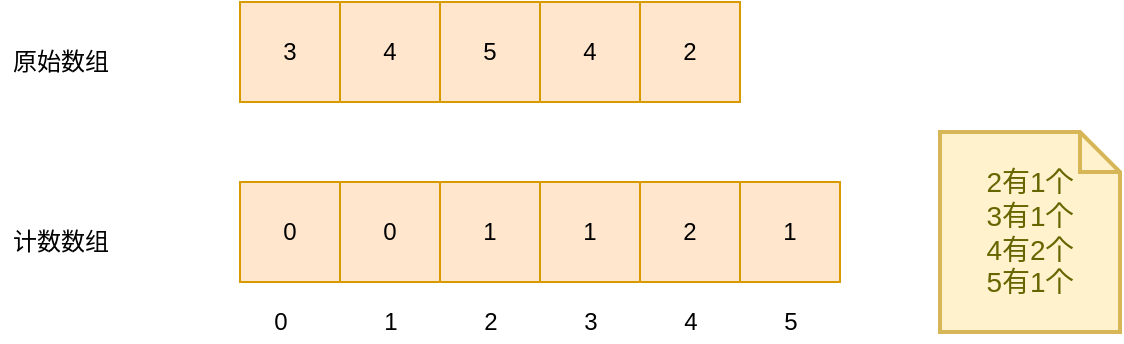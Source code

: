 <mxfile version="14.9.6" type="github">
  <diagram id="edRcHCfvr99kzLZcBl7-" name="Page-1">
    <mxGraphModel dx="946" dy="536" grid="1" gridSize="10" guides="1" tooltips="1" connect="1" arrows="1" fold="1" page="1" pageScale="1" pageWidth="827" pageHeight="1169" math="0" shadow="0">
      <root>
        <mxCell id="0" />
        <mxCell id="1" parent="0" />
        <mxCell id="ueMbYlpSmfQ3pl83BQ9I-1" value="3" style="rounded=0;whiteSpace=wrap;html=1;fillColor=#ffe6cc;strokeColor=#d79b00;" vertex="1" parent="1">
          <mxGeometry x="170" y="150" width="50" height="50" as="geometry" />
        </mxCell>
        <mxCell id="ueMbYlpSmfQ3pl83BQ9I-2" value="4" style="rounded=0;whiteSpace=wrap;html=1;fillColor=#ffe6cc;strokeColor=#d79b00;" vertex="1" parent="1">
          <mxGeometry x="220" y="150" width="50" height="50" as="geometry" />
        </mxCell>
        <mxCell id="ueMbYlpSmfQ3pl83BQ9I-3" value="5" style="rounded=0;whiteSpace=wrap;html=1;fillColor=#ffe6cc;strokeColor=#d79b00;" vertex="1" parent="1">
          <mxGeometry x="270" y="150" width="50" height="50" as="geometry" />
        </mxCell>
        <mxCell id="ueMbYlpSmfQ3pl83BQ9I-4" value="4" style="rounded=0;whiteSpace=wrap;html=1;fillColor=#ffe6cc;strokeColor=#d79b00;" vertex="1" parent="1">
          <mxGeometry x="320" y="150" width="50" height="50" as="geometry" />
        </mxCell>
        <mxCell id="ueMbYlpSmfQ3pl83BQ9I-5" value="2" style="rounded=0;whiteSpace=wrap;html=1;fillColor=#ffe6cc;strokeColor=#d79b00;" vertex="1" parent="1">
          <mxGeometry x="370" y="150" width="50" height="50" as="geometry" />
        </mxCell>
        <mxCell id="ueMbYlpSmfQ3pl83BQ9I-6" value="0" style="rounded=0;whiteSpace=wrap;html=1;fillColor=#ffe6cc;strokeColor=#d79b00;" vertex="1" parent="1">
          <mxGeometry x="170" y="240" width="50" height="50" as="geometry" />
        </mxCell>
        <mxCell id="ueMbYlpSmfQ3pl83BQ9I-7" value="0" style="rounded=0;whiteSpace=wrap;html=1;fillColor=#ffe6cc;strokeColor=#d79b00;" vertex="1" parent="1">
          <mxGeometry x="220" y="240" width="50" height="50" as="geometry" />
        </mxCell>
        <mxCell id="ueMbYlpSmfQ3pl83BQ9I-8" value="1" style="rounded=0;whiteSpace=wrap;html=1;fillColor=#ffe6cc;strokeColor=#d79b00;" vertex="1" parent="1">
          <mxGeometry x="270" y="240" width="50" height="50" as="geometry" />
        </mxCell>
        <mxCell id="ueMbYlpSmfQ3pl83BQ9I-9" value="1" style="rounded=0;whiteSpace=wrap;html=1;fillColor=#ffe6cc;strokeColor=#d79b00;" vertex="1" parent="1">
          <mxGeometry x="320" y="240" width="50" height="50" as="geometry" />
        </mxCell>
        <mxCell id="ueMbYlpSmfQ3pl83BQ9I-10" value="2" style="rounded=0;whiteSpace=wrap;html=1;fillColor=#ffe6cc;strokeColor=#d79b00;" vertex="1" parent="1">
          <mxGeometry x="370" y="240" width="50" height="50" as="geometry" />
        </mxCell>
        <mxCell id="ueMbYlpSmfQ3pl83BQ9I-11" value="1" style="rounded=0;whiteSpace=wrap;html=1;fillColor=#ffe6cc;strokeColor=#d79b00;" vertex="1" parent="1">
          <mxGeometry x="420" y="240" width="50" height="50" as="geometry" />
        </mxCell>
        <mxCell id="ueMbYlpSmfQ3pl83BQ9I-12" value="0" style="text;html=1;align=center;verticalAlign=middle;resizable=0;points=[];autosize=1;strokeColor=none;" vertex="1" parent="1">
          <mxGeometry x="180" y="300" width="20" height="20" as="geometry" />
        </mxCell>
        <mxCell id="ueMbYlpSmfQ3pl83BQ9I-13" value="1" style="text;html=1;align=center;verticalAlign=middle;resizable=0;points=[];autosize=1;strokeColor=none;" vertex="1" parent="1">
          <mxGeometry x="235" y="300" width="20" height="20" as="geometry" />
        </mxCell>
        <mxCell id="ueMbYlpSmfQ3pl83BQ9I-14" value="2" style="text;html=1;align=center;verticalAlign=middle;resizable=0;points=[];autosize=1;strokeColor=none;" vertex="1" parent="1">
          <mxGeometry x="285" y="300" width="20" height="20" as="geometry" />
        </mxCell>
        <mxCell id="ueMbYlpSmfQ3pl83BQ9I-15" value="3" style="text;html=1;align=center;verticalAlign=middle;resizable=0;points=[];autosize=1;strokeColor=none;" vertex="1" parent="1">
          <mxGeometry x="335" y="300" width="20" height="20" as="geometry" />
        </mxCell>
        <mxCell id="ueMbYlpSmfQ3pl83BQ9I-16" value="4" style="text;html=1;align=center;verticalAlign=middle;resizable=0;points=[];autosize=1;strokeColor=none;" vertex="1" parent="1">
          <mxGeometry x="385" y="300" width="20" height="20" as="geometry" />
        </mxCell>
        <mxCell id="ueMbYlpSmfQ3pl83BQ9I-17" value="5" style="text;html=1;align=center;verticalAlign=middle;resizable=0;points=[];autosize=1;strokeColor=none;" vertex="1" parent="1">
          <mxGeometry x="435" y="300" width="20" height="20" as="geometry" />
        </mxCell>
        <mxCell id="ueMbYlpSmfQ3pl83BQ9I-18" value="原始数组" style="text;html=1;align=center;verticalAlign=middle;resizable=0;points=[];autosize=1;strokeColor=none;" vertex="1" parent="1">
          <mxGeometry x="50" y="170" width="60" height="20" as="geometry" />
        </mxCell>
        <mxCell id="ueMbYlpSmfQ3pl83BQ9I-19" value="计数数组" style="text;html=1;align=center;verticalAlign=middle;resizable=0;points=[];autosize=1;strokeColor=none;" vertex="1" parent="1">
          <mxGeometry x="50" y="260" width="60" height="20" as="geometry" />
        </mxCell>
        <mxCell id="ueMbYlpSmfQ3pl83BQ9I-20" value="2有1个&lt;br&gt;3有1个&lt;br&gt;4有2个&lt;br&gt;5有1个" style="shape=note;strokeWidth=2;fontSize=14;size=20;whiteSpace=wrap;html=1;fillColor=#fff2cc;strokeColor=#d6b656;fontColor=#666600;" vertex="1" parent="1">
          <mxGeometry x="520" y="215" width="90" height="100" as="geometry" />
        </mxCell>
      </root>
    </mxGraphModel>
  </diagram>
</mxfile>
